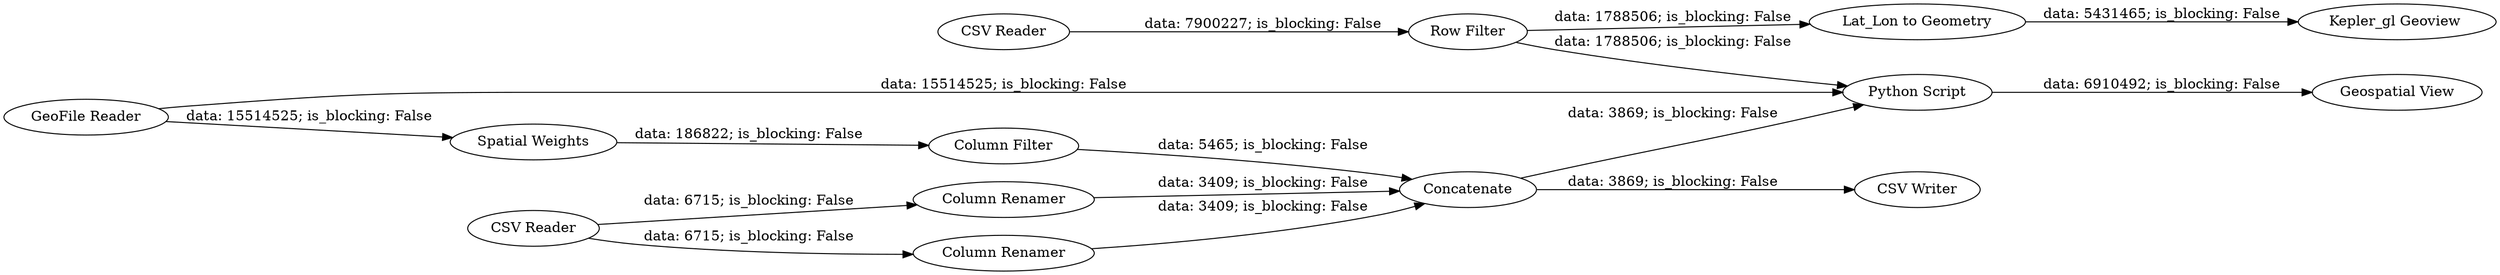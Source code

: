digraph {
	"-1486513540890243678_11" [label=Concatenate]
	"-1486513540890243678_13" [label="Geospatial View"]
	"-1486513540890243678_7" [label="Spatial Weights"]
	"-1486513540890243678_8" [label="Column Filter"]
	"-1486513540890243678_10" [label="Column Renamer"]
	"-1486513540890243678_9" [label="Column Renamer"]
	"-1486513540890243678_4" [label="Kepler_gl Geoview "]
	"-1486513540890243678_1" [label="CSV Reader"]
	"-1486513540890243678_3" [label="Lat_Lon to Geometry"]
	"-1486513540890243678_14" [label="CSV Writer"]
	"-1486513540890243678_2" [label="Row Filter"]
	"-1486513540890243678_6" [label="CSV Reader"]
	"-1486513540890243678_5" [label="GeoFile Reader"]
	"-1486513540890243678_12" [label="Python Script"]
	"-1486513540890243678_1" -> "-1486513540890243678_2" [label="data: 7900227; is_blocking: False"]
	"-1486513540890243678_10" -> "-1486513540890243678_11" [label="data: 3409; is_blocking: False"]
	"-1486513540890243678_9" -> "-1486513540890243678_11" [label="data: 3409; is_blocking: False"]
	"-1486513540890243678_5" -> "-1486513540890243678_7" [label="data: 15514525; is_blocking: False"]
	"-1486513540890243678_5" -> "-1486513540890243678_12" [label="data: 15514525; is_blocking: False"]
	"-1486513540890243678_11" -> "-1486513540890243678_12" [label="data: 3869; is_blocking: False"]
	"-1486513540890243678_8" -> "-1486513540890243678_11" [label="data: 5465; is_blocking: False"]
	"-1486513540890243678_7" -> "-1486513540890243678_8" [label="data: 186822; is_blocking: False"]
	"-1486513540890243678_12" -> "-1486513540890243678_13" [label="data: 6910492; is_blocking: False"]
	"-1486513540890243678_11" -> "-1486513540890243678_14" [label="data: 3869; is_blocking: False"]
	"-1486513540890243678_6" -> "-1486513540890243678_10" [label="data: 6715; is_blocking: False"]
	"-1486513540890243678_6" -> "-1486513540890243678_9" [label="data: 6715; is_blocking: False"]
	"-1486513540890243678_2" -> "-1486513540890243678_12" [label="data: 1788506; is_blocking: False"]
	"-1486513540890243678_3" -> "-1486513540890243678_4" [label="data: 5431465; is_blocking: False"]
	"-1486513540890243678_2" -> "-1486513540890243678_3" [label="data: 1788506; is_blocking: False"]
	rankdir=LR
}
